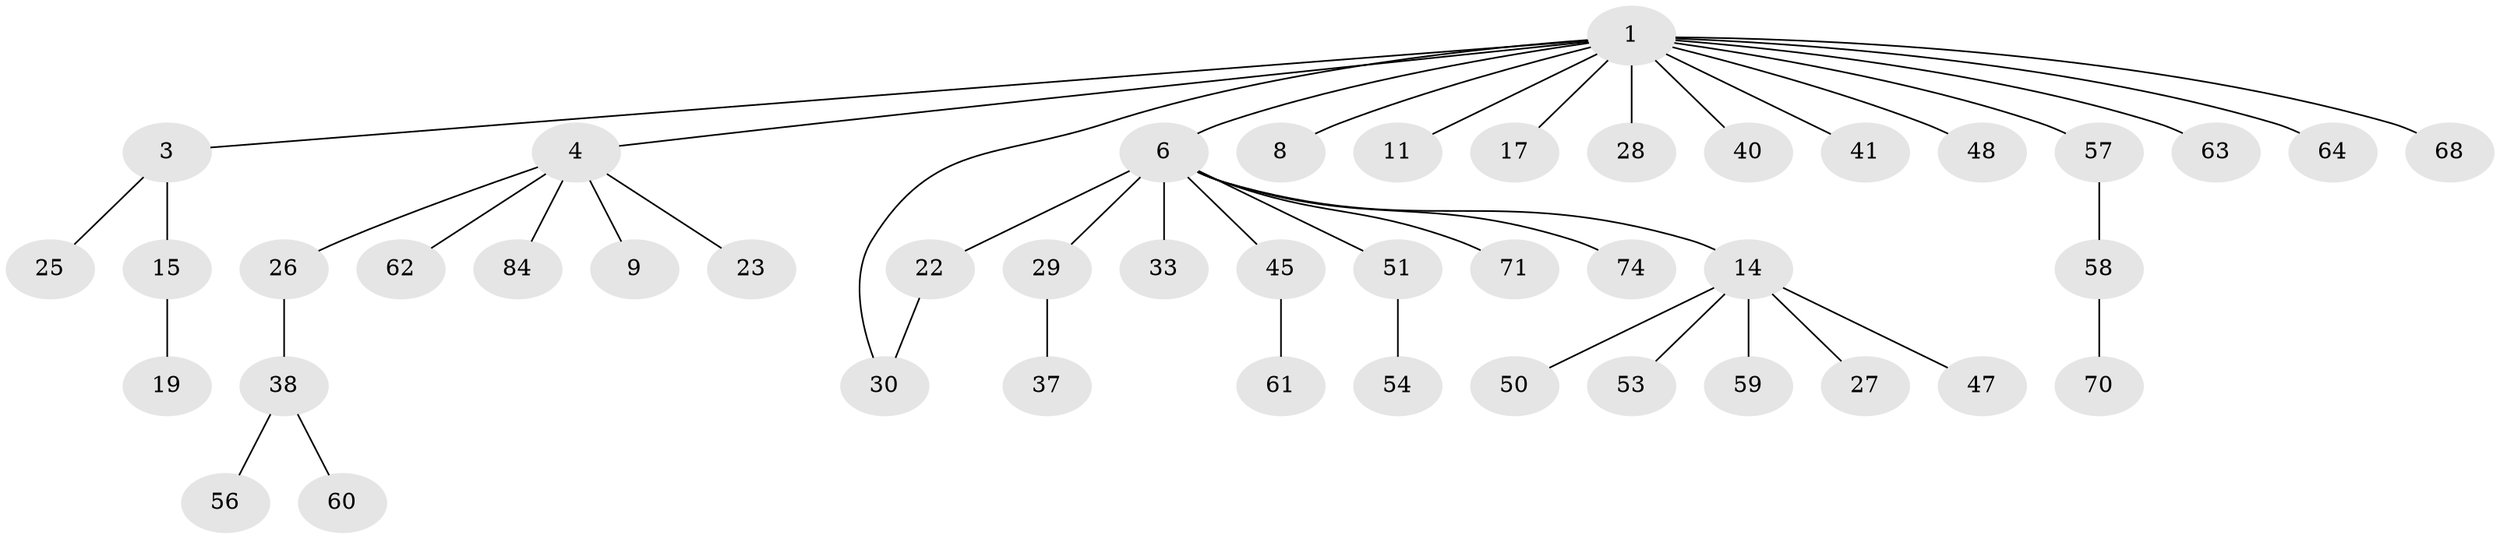 // original degree distribution, {5: 0.03333333333333333, 7: 0.011111111111111112, 3: 0.1111111111111111, 4: 0.08888888888888889, 6: 0.022222222222222223, 1: 0.5333333333333333, 2: 0.2}
// Generated by graph-tools (version 1.1) at 2025/13/03/09/25 04:13:26]
// undirected, 45 vertices, 45 edges
graph export_dot {
graph [start="1"]
  node [color=gray90,style=filled];
  1 [super="+2+7"];
  3;
  4 [super="+5"];
  6 [super="+20+44+10+31"];
  8 [super="+12+24"];
  9;
  11;
  14 [super="+16+90+39"];
  15;
  17 [super="+85"];
  19;
  22;
  23 [super="+73"];
  25 [super="+36"];
  26;
  27 [super="+72"];
  28 [super="+86+65"];
  29 [super="+35"];
  30 [super="+32"];
  33;
  37;
  38 [super="+42"];
  40;
  41;
  45 [super="+55"];
  47;
  48;
  50;
  51 [super="+66"];
  53;
  54;
  56;
  57 [super="+82+89"];
  58;
  59;
  60 [super="+79+87"];
  61;
  62;
  63 [super="+81"];
  64 [super="+75"];
  68;
  70;
  71;
  74;
  84;
  1 -- 30;
  1 -- 63;
  1 -- 64;
  1 -- 48;
  1 -- 17;
  1 -- 3;
  1 -- 4;
  1 -- 68;
  1 -- 6;
  1 -- 8;
  1 -- 41;
  1 -- 40;
  1 -- 11;
  1 -- 28;
  1 -- 57;
  3 -- 15;
  3 -- 25;
  4 -- 23;
  4 -- 26;
  4 -- 84;
  4 -- 9;
  4 -- 62;
  6 -- 22;
  6 -- 29;
  6 -- 45;
  6 -- 51;
  6 -- 14;
  6 -- 33;
  6 -- 74;
  6 -- 71;
  14 -- 27;
  14 -- 47;
  14 -- 50;
  14 -- 59;
  14 -- 53;
  15 -- 19;
  22 -- 30;
  26 -- 38;
  29 -- 37;
  38 -- 56;
  38 -- 60;
  45 -- 61;
  51 -- 54;
  57 -- 58;
  58 -- 70;
}
